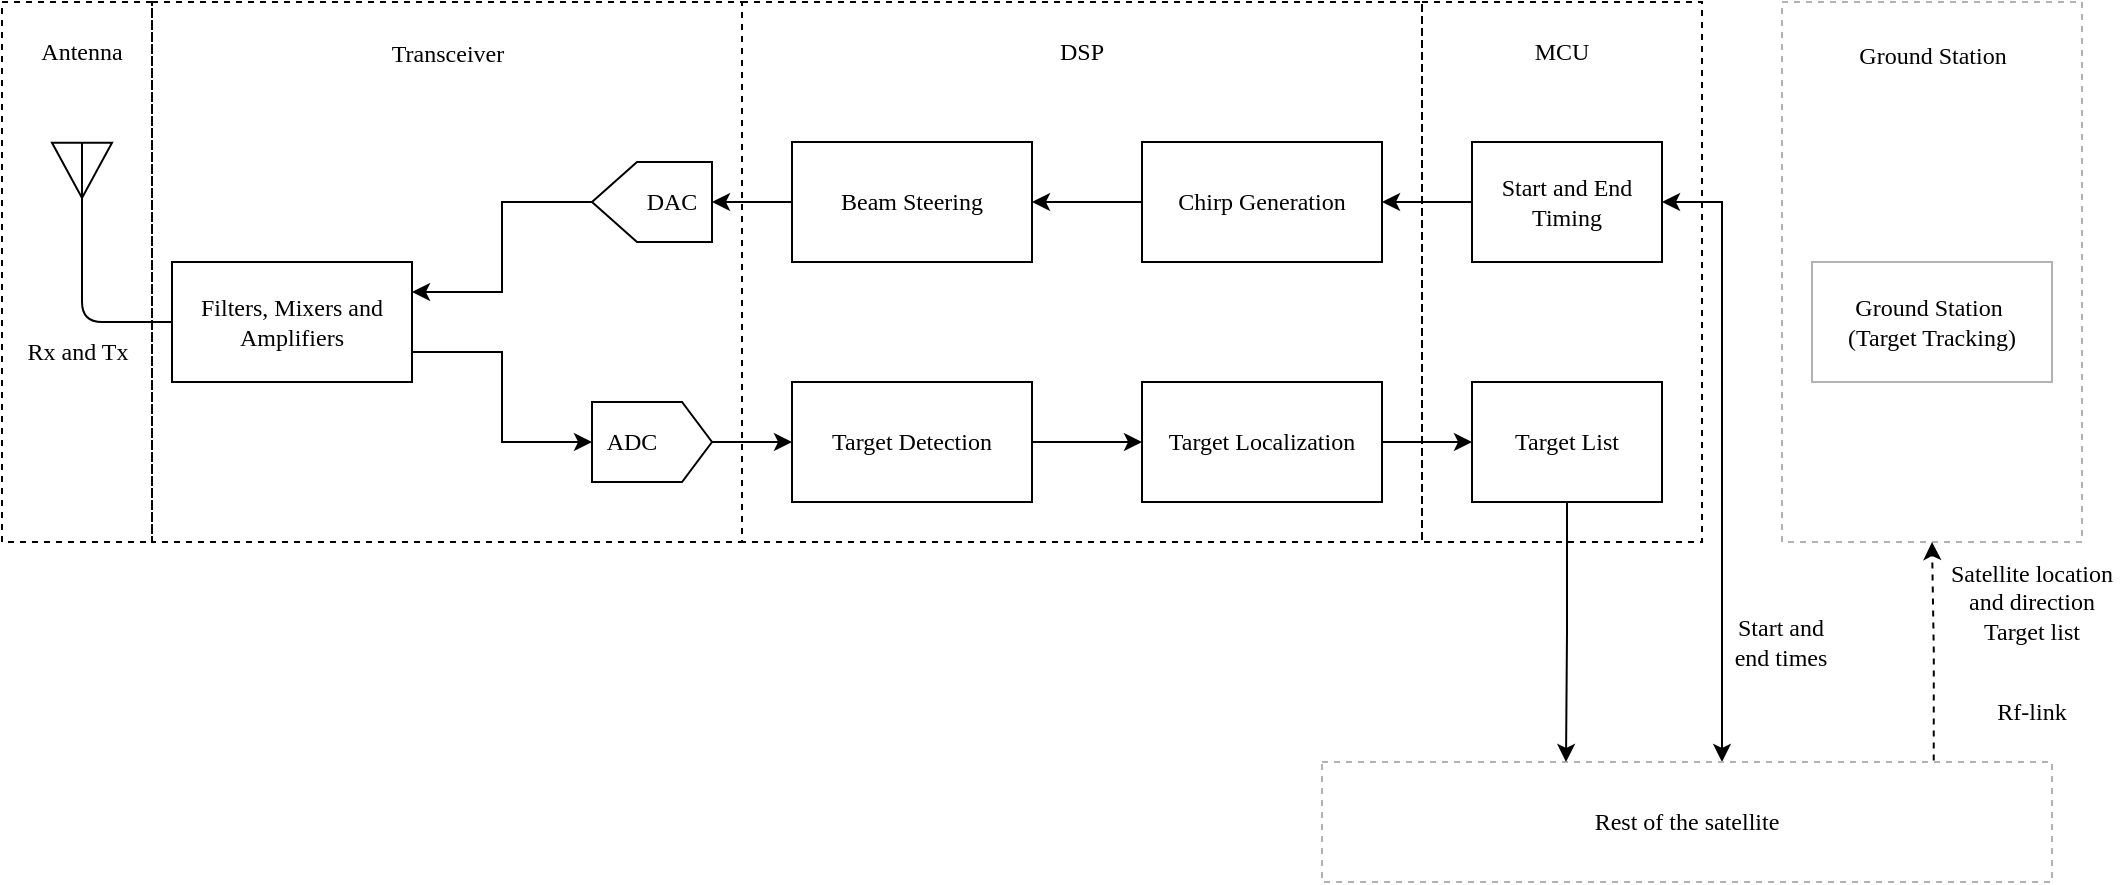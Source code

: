 <mxfile version="26.2.8">
  <diagram name="Page-1" id="DmDMtnHoKGEEPrb4R5d2">
    <mxGraphModel dx="1044" dy="574" grid="1" gridSize="10" guides="1" tooltips="1" connect="1" arrows="1" fold="1" page="1" pageScale="1" pageWidth="1169" pageHeight="1654" math="0" shadow="0">
      <root>
        <mxCell id="0" />
        <mxCell id="1" parent="0" />
        <mxCell id="UD4fD5zQZRy7qfz5CYqL-32" value="" style="rounded=0;whiteSpace=wrap;html=1;fillColor=none;dashed=1;fontFamily=modern;fontSource=https%3A%2F%2Fsourceforge.net%2Fprojects%2Fcm-unicode%2F;strokeColor=#B3B3B3;" parent="1" vertex="1">
          <mxGeometry x="950" y="130" width="150" height="270" as="geometry" />
        </mxCell>
        <mxCell id="UD4fD5zQZRy7qfz5CYqL-31" value="" style="rounded=0;whiteSpace=wrap;html=1;fillColor=none;dashed=1;fontFamily=modern;fontSource=https%3A%2F%2Fsourceforge.net%2Fprojects%2Fcm-unicode%2F;" parent="1" vertex="1">
          <mxGeometry x="770" y="130" width="140" height="270" as="geometry" />
        </mxCell>
        <mxCell id="UD4fD5zQZRy7qfz5CYqL-30" value="" style="rounded=0;whiteSpace=wrap;html=1;fillColor=none;dashed=1;fontFamily=modern;fontSource=https%3A%2F%2Fsourceforge.net%2Fprojects%2Fcm-unicode%2F;" parent="1" vertex="1">
          <mxGeometry x="430" y="130" width="340" height="270" as="geometry" />
        </mxCell>
        <mxCell id="UD4fD5zQZRy7qfz5CYqL-29" value="" style="rounded=0;whiteSpace=wrap;html=1;fillColor=none;dashed=1;fontFamily=modern;fontSource=https%3A%2F%2Fsourceforge.net%2Fprojects%2Fcm-unicode%2F;" parent="1" vertex="1">
          <mxGeometry x="135" y="130" width="295" height="270" as="geometry" />
        </mxCell>
        <mxCell id="UD4fD5zQZRy7qfz5CYqL-28" value="" style="rounded=0;whiteSpace=wrap;html=1;fillColor=none;dashed=1;fontFamily=modern;fontSource=https%3A%2F%2Fsourceforge.net%2Fprojects%2Fcm-unicode%2F;" parent="1" vertex="1">
          <mxGeometry x="60" y="130" width="75" height="270" as="geometry" />
        </mxCell>
        <mxCell id="UD4fD5zQZRy7qfz5CYqL-1" value="" style="verticalLabelPosition=bottom;shadow=0;dashed=0;align=center;html=1;verticalAlign=top;shape=mxgraph.electrical.radio.aerial_-_antenna_2;fontFamily=modern;fontSource=https%3A%2F%2Fsourceforge.net%2Fprojects%2Fcm-unicode%2F;" parent="1" vertex="1">
          <mxGeometry x="85" y="200" width="30" height="70" as="geometry" />
        </mxCell>
        <mxCell id="UD4fD5zQZRy7qfz5CYqL-16" style="edgeStyle=orthogonalEdgeStyle;rounded=0;orthogonalLoop=1;jettySize=auto;html=1;exitX=1;exitY=0.75;exitDx=0;exitDy=0;entryX=0.5;entryY=0;entryDx=0;entryDy=0;fontFamily=modern;fontSource=https%3A%2F%2Fsourceforge.net%2Fprojects%2Fcm-unicode%2F;" parent="1" source="UD4fD5zQZRy7qfz5CYqL-2" target="UD4fD5zQZRy7qfz5CYqL-7" edge="1">
          <mxGeometry relative="1" as="geometry" />
        </mxCell>
        <mxCell id="UD4fD5zQZRy7qfz5CYqL-2" value="Filters, Mixers and Amplifiers" style="rounded=0;whiteSpace=wrap;html=1;fontFamily=modern;fontSource=https%3A%2F%2Fsourceforge.net%2Fprojects%2Fcm-unicode%2F;" parent="1" vertex="1">
          <mxGeometry x="145" y="260" width="120" height="60" as="geometry" />
        </mxCell>
        <mxCell id="UD4fD5zQZRy7qfz5CYqL-11" style="edgeStyle=orthogonalEdgeStyle;rounded=0;orthogonalLoop=1;jettySize=auto;html=1;exitX=0;exitY=0.5;exitDx=0;exitDy=0;entryX=0.5;entryY=0;entryDx=0;entryDy=0;fontFamily=modern;fontSource=https%3A%2F%2Fsourceforge.net%2Fprojects%2Fcm-unicode%2F;" parent="1" source="UD4fD5zQZRy7qfz5CYqL-3" target="UD4fD5zQZRy7qfz5CYqL-6" edge="1">
          <mxGeometry relative="1" as="geometry" />
        </mxCell>
        <mxCell id="UD4fD5zQZRy7qfz5CYqL-3" value="Beam Steering" style="rounded=0;whiteSpace=wrap;html=1;fontFamily=modern;fontSource=https%3A%2F%2Fsourceforge.net%2Fprojects%2Fcm-unicode%2F;" parent="1" vertex="1">
          <mxGeometry x="455" y="200" width="120" height="60" as="geometry" />
        </mxCell>
        <mxCell id="UD4fD5zQZRy7qfz5CYqL-17" style="edgeStyle=orthogonalEdgeStyle;rounded=0;orthogonalLoop=1;jettySize=auto;html=1;exitX=0;exitY=0.5;exitDx=0;exitDy=0;fontFamily=modern;fontSource=https%3A%2F%2Fsourceforge.net%2Fprojects%2Fcm-unicode%2F;" parent="1" source="UD4fD5zQZRy7qfz5CYqL-4" target="UD4fD5zQZRy7qfz5CYqL-3" edge="1">
          <mxGeometry relative="1" as="geometry" />
        </mxCell>
        <mxCell id="UD4fD5zQZRy7qfz5CYqL-4" value="Chirp Generation" style="rounded=0;whiteSpace=wrap;html=1;fontFamily=modern;fontSource=https%3A%2F%2Fsourceforge.net%2Fprojects%2Fcm-unicode%2F;" parent="1" vertex="1">
          <mxGeometry x="630" y="200" width="120" height="60" as="geometry" />
        </mxCell>
        <mxCell id="UD4fD5zQZRy7qfz5CYqL-20" style="edgeStyle=orthogonalEdgeStyle;rounded=0;orthogonalLoop=1;jettySize=auto;html=1;exitX=1;exitY=0.5;exitDx=0;exitDy=0;entryX=0;entryY=0.5;entryDx=0;entryDy=0;fontFamily=modern;fontSource=https%3A%2F%2Fsourceforge.net%2Fprojects%2Fcm-unicode%2F;" parent="1" source="UD4fD5zQZRy7qfz5CYqL-5" target="UD4fD5zQZRy7qfz5CYqL-19" edge="1">
          <mxGeometry relative="1" as="geometry" />
        </mxCell>
        <mxCell id="UD4fD5zQZRy7qfz5CYqL-5" value="Target Detection" style="rounded=0;whiteSpace=wrap;html=1;fontFamily=modern;fontSource=https%3A%2F%2Fsourceforge.net%2Fprojects%2Fcm-unicode%2F;" parent="1" vertex="1">
          <mxGeometry x="455" y="320" width="120" height="60" as="geometry" />
        </mxCell>
        <mxCell id="UD4fD5zQZRy7qfz5CYqL-15" style="edgeStyle=orthogonalEdgeStyle;rounded=0;orthogonalLoop=1;jettySize=auto;html=1;exitX=0.5;exitY=1;exitDx=0;exitDy=0;entryX=1;entryY=0.25;entryDx=0;entryDy=0;fontFamily=modern;fontSource=https%3A%2F%2Fsourceforge.net%2Fprojects%2Fcm-unicode%2F;" parent="1" source="UD4fD5zQZRy7qfz5CYqL-6" target="UD4fD5zQZRy7qfz5CYqL-2" edge="1">
          <mxGeometry relative="1" as="geometry" />
        </mxCell>
        <mxCell id="UD4fD5zQZRy7qfz5CYqL-6" value="" style="shape=offPageConnector;whiteSpace=wrap;html=1;direction=south;fontFamily=modern;fontSource=https%3A%2F%2Fsourceforge.net%2Fprojects%2Fcm-unicode%2F;" parent="1" vertex="1">
          <mxGeometry x="355" y="210" width="60" height="40" as="geometry" />
        </mxCell>
        <mxCell id="UD4fD5zQZRy7qfz5CYqL-18" style="edgeStyle=orthogonalEdgeStyle;rounded=0;orthogonalLoop=1;jettySize=auto;html=1;exitX=0.5;exitY=1;exitDx=0;exitDy=0;entryX=0;entryY=0.5;entryDx=0;entryDy=0;fontFamily=modern;fontSource=https%3A%2F%2Fsourceforge.net%2Fprojects%2Fcm-unicode%2F;" parent="1" source="UD4fD5zQZRy7qfz5CYqL-7" target="UD4fD5zQZRy7qfz5CYqL-5" edge="1">
          <mxGeometry relative="1" as="geometry" />
        </mxCell>
        <mxCell id="UD4fD5zQZRy7qfz5CYqL-7" value="" style="shape=offPageConnector;whiteSpace=wrap;html=1;direction=north;size=0.25;fontFamily=modern;fontSource=https%3A%2F%2Fsourceforge.net%2Fprojects%2Fcm-unicode%2F;" parent="1" vertex="1">
          <mxGeometry x="355" y="330" width="60" height="40" as="geometry" />
        </mxCell>
        <mxCell id="UD4fD5zQZRy7qfz5CYqL-8" value="DAC" style="text;html=1;align=center;verticalAlign=middle;whiteSpace=wrap;rounded=0;fontFamily=modern;fontSource=https%3A%2F%2Fsourceforge.net%2Fprojects%2Fcm-unicode%2F;" parent="1" vertex="1">
          <mxGeometry x="365" y="215" width="60" height="30" as="geometry" />
        </mxCell>
        <mxCell id="UD4fD5zQZRy7qfz5CYqL-9" value="ADC" style="text;html=1;align=center;verticalAlign=middle;whiteSpace=wrap;rounded=0;fontFamily=modern;fontSource=https%3A%2F%2Fsourceforge.net%2Fprojects%2Fcm-unicode%2F;" parent="1" vertex="1">
          <mxGeometry x="345" y="335" width="60" height="30" as="geometry" />
        </mxCell>
        <mxCell id="UD4fD5zQZRy7qfz5CYqL-19" value="Target Localization" style="rounded=0;whiteSpace=wrap;html=1;fontFamily=modern;fontSource=https%3A%2F%2Fsourceforge.net%2Fprojects%2Fcm-unicode%2F;" parent="1" vertex="1">
          <mxGeometry x="630" y="320" width="120" height="60" as="geometry" />
        </mxCell>
        <mxCell id="UD4fD5zQZRy7qfz5CYqL-22" style="edgeStyle=orthogonalEdgeStyle;rounded=1;orthogonalLoop=1;jettySize=auto;html=1;exitX=0;exitY=0.5;exitDx=0;exitDy=0;entryX=0.5;entryY=1;entryDx=0;entryDy=0;entryPerimeter=0;curved=0;endArrow=none;startFill=0;fontFamily=modern;fontSource=https%3A%2F%2Fsourceforge.net%2Fprojects%2Fcm-unicode%2F;" parent="1" source="UD4fD5zQZRy7qfz5CYqL-2" target="UD4fD5zQZRy7qfz5CYqL-1" edge="1">
          <mxGeometry relative="1" as="geometry" />
        </mxCell>
        <mxCell id="UD4fD5zQZRy7qfz5CYqL-26" value="Ground Station&amp;nbsp;&lt;br&gt;(Target Tracking)" style="rounded=0;whiteSpace=wrap;html=1;fontFamily=modern;fontSource=https%3A%2F%2Fsourceforge.net%2Fprojects%2Fcm-unicode%2F;strokeColor=#B3B3B3;" parent="1" vertex="1">
          <mxGeometry x="965" y="260" width="120" height="60" as="geometry" />
        </mxCell>
        <mxCell id="UD4fD5zQZRy7qfz5CYqL-33" value="Antenna" style="text;html=1;align=center;verticalAlign=middle;whiteSpace=wrap;rounded=0;fontFamily=modern;fontSource=https%3A%2F%2Fsourceforge.net%2Fprojects%2Fcm-unicode%2F;" parent="1" vertex="1">
          <mxGeometry x="70" y="140" width="60" height="30" as="geometry" />
        </mxCell>
        <mxCell id="UD4fD5zQZRy7qfz5CYqL-34" value="Transceiver" style="text;html=1;align=center;verticalAlign=middle;whiteSpace=wrap;rounded=0;fontFamily=modern;fontSource=https%3A%2F%2Fsourceforge.net%2Fprojects%2Fcm-unicode%2F;" parent="1" vertex="1">
          <mxGeometry x="253" y="141" width="60" height="30" as="geometry" />
        </mxCell>
        <mxCell id="UD4fD5zQZRy7qfz5CYqL-35" value="DSP" style="text;html=1;align=center;verticalAlign=middle;whiteSpace=wrap;rounded=0;fontFamily=modern;fontSource=https%3A%2F%2Fsourceforge.net%2Fprojects%2Fcm-unicode%2F;" parent="1" vertex="1">
          <mxGeometry x="570" y="140" width="60" height="30" as="geometry" />
        </mxCell>
        <mxCell id="UD4fD5zQZRy7qfz5CYqL-36" value="MCU" style="text;html=1;align=center;verticalAlign=middle;whiteSpace=wrap;rounded=0;fontFamily=modern;fontSource=https%3A%2F%2Fsourceforge.net%2Fprojects%2Fcm-unicode%2F;" parent="1" vertex="1">
          <mxGeometry x="810" y="140" width="60" height="30" as="geometry" />
        </mxCell>
        <mxCell id="UD4fD5zQZRy7qfz5CYqL-37" value="Ground Station" style="text;html=1;align=center;verticalAlign=middle;whiteSpace=wrap;rounded=0;fontFamily=modern;fontSource=https%3A%2F%2Fsourceforge.net%2Fprojects%2Fcm-unicode%2F;" parent="1" vertex="1">
          <mxGeometry x="981.5" y="142" width="87" height="30" as="geometry" />
        </mxCell>
        <mxCell id="WBVSRewkK7RVORoQDDOq-11" style="edgeStyle=orthogonalEdgeStyle;rounded=0;orthogonalLoop=1;jettySize=auto;html=1;exitX=0.838;exitY=-0.013;exitDx=0;exitDy=0;entryX=0.5;entryY=1;entryDx=0;entryDy=0;dashed=1;fontFamily=modern;fontSource=https%3A%2F%2Fsourceforge.net%2Fprojects%2Fcm-unicode%2F;exitPerimeter=0;" parent="1" source="WBVSRewkK7RVORoQDDOq-1" target="UD4fD5zQZRy7qfz5CYqL-32" edge="1">
          <mxGeometry relative="1" as="geometry">
            <Array as="points" />
          </mxGeometry>
        </mxCell>
        <mxCell id="WBVSRewkK7RVORoQDDOq-21" style="edgeStyle=orthogonalEdgeStyle;rounded=0;orthogonalLoop=1;jettySize=auto;html=1;entryX=1;entryY=0.5;entryDx=0;entryDy=0;startArrow=classic;startFill=1;fontFamily=modern;fontSource=https%3A%2F%2Fsourceforge.net%2Fprojects%2Fcm-unicode%2F;" parent="1" target="WBVSRewkK7RVORoQDDOq-14" edge="1">
          <mxGeometry relative="1" as="geometry">
            <mxPoint x="920" y="510" as="sourcePoint" />
            <Array as="points">
              <mxPoint x="920" y="510" />
              <mxPoint x="920" y="230" />
            </Array>
          </mxGeometry>
        </mxCell>
        <mxCell id="WBVSRewkK7RVORoQDDOq-1" value="Rest of the satellite" style="rounded=0;whiteSpace=wrap;html=1;dashed=1;fontFamily=modern;fontSource=https%3A%2F%2Fsourceforge.net%2Fprojects%2Fcm-unicode%2F;strokeColor=#B3B3B3;" parent="1" vertex="1">
          <mxGeometry x="720" y="510" width="365" height="60" as="geometry" />
        </mxCell>
        <mxCell id="WBVSRewkK7RVORoQDDOq-6" value="Start and end times" style="text;html=1;align=center;verticalAlign=middle;whiteSpace=wrap;rounded=0;fontFamily=modern;fontSource=https%3A%2F%2Fsourceforge.net%2Fprojects%2Fcm-unicode%2F;" parent="1" vertex="1">
          <mxGeometry x="916.5" y="430" width="65" height="40" as="geometry" />
        </mxCell>
        <mxCell id="WBVSRewkK7RVORoQDDOq-9" value="&lt;div&gt;Satellite location and direction&lt;br&gt;Target list&lt;/div&gt;" style="text;html=1;align=center;verticalAlign=middle;whiteSpace=wrap;rounded=0;fontFamily=modern;fontSource=https%3A%2F%2Fsourceforge.net%2Fprojects%2Fcm-unicode%2F;" parent="1" vertex="1">
          <mxGeometry x="1030" y="412.5" width="90" height="35" as="geometry" />
        </mxCell>
        <mxCell id="WBVSRewkK7RVORoQDDOq-15" style="edgeStyle=orthogonalEdgeStyle;rounded=0;orthogonalLoop=1;jettySize=auto;html=1;exitX=0;exitY=0.5;exitDx=0;exitDy=0;entryX=1;entryY=0.5;entryDx=0;entryDy=0;fontFamily=modern;fontSource=https%3A%2F%2Fsourceforge.net%2Fprojects%2Fcm-unicode%2F;" parent="1" source="WBVSRewkK7RVORoQDDOq-14" target="UD4fD5zQZRy7qfz5CYqL-4" edge="1">
          <mxGeometry relative="1" as="geometry" />
        </mxCell>
        <mxCell id="WBVSRewkK7RVORoQDDOq-14" value="Start and End Timing" style="rounded=0;whiteSpace=wrap;html=1;fontFamily=modern;fontSource=https%3A%2F%2Fsourceforge.net%2Fprojects%2Fcm-unicode%2F;" parent="1" vertex="1">
          <mxGeometry x="795" y="200" width="95" height="60" as="geometry" />
        </mxCell>
        <mxCell id="WBVSRewkK7RVORoQDDOq-19" style="edgeStyle=orthogonalEdgeStyle;rounded=0;orthogonalLoop=1;jettySize=auto;html=1;exitX=0.5;exitY=1;exitDx=0;exitDy=0;fontFamily=modern;fontSource=https%3A%2F%2Fsourceforge.net%2Fprojects%2Fcm-unicode%2F;" parent="1" source="WBVSRewkK7RVORoQDDOq-17" target="WBVSRewkK7RVORoQDDOq-1" edge="1">
          <mxGeometry relative="1" as="geometry">
            <Array as="points">
              <mxPoint x="842" y="445" />
              <mxPoint x="842" y="445" />
            </Array>
          </mxGeometry>
        </mxCell>
        <mxCell id="WBVSRewkK7RVORoQDDOq-17" value="Target List" style="rounded=0;whiteSpace=wrap;html=1;fontFamily=modern;fontSource=https%3A%2F%2Fsourceforge.net%2Fprojects%2Fcm-unicode%2F;" parent="1" vertex="1">
          <mxGeometry x="795" y="320" width="95" height="60" as="geometry" />
        </mxCell>
        <mxCell id="WBVSRewkK7RVORoQDDOq-18" style="edgeStyle=orthogonalEdgeStyle;rounded=0;orthogonalLoop=1;jettySize=auto;html=1;exitX=1;exitY=0.5;exitDx=0;exitDy=0;entryX=0;entryY=0.5;entryDx=0;entryDy=0;jumpStyle=arc;fontFamily=modern;fontSource=https%3A%2F%2Fsourceforge.net%2Fprojects%2Fcm-unicode%2F;" parent="1" source="UD4fD5zQZRy7qfz5CYqL-19" target="WBVSRewkK7RVORoQDDOq-17" edge="1">
          <mxGeometry relative="1" as="geometry" />
        </mxCell>
        <mxCell id="WBVSRewkK7RVORoQDDOq-23" value="Rf-link" style="text;html=1;align=center;verticalAlign=middle;whiteSpace=wrap;rounded=0;fontFamily=modern;fontSource=https%3A%2F%2Fsourceforge.net%2Fprojects%2Fcm-unicode%2F;" parent="1" vertex="1">
          <mxGeometry x="1045" y="470" width="60" height="30" as="geometry" />
        </mxCell>
        <mxCell id="WBVSRewkK7RVORoQDDOq-24" value="Rx and Tx" style="text;html=1;align=center;verticalAlign=middle;whiteSpace=wrap;rounded=0;fontFamily=modern;fontSource=https%3A%2F%2Fsourceforge.net%2Fprojects%2Fcm-unicode%2F;" parent="1" vertex="1">
          <mxGeometry x="68" y="290" width="60" height="30" as="geometry" />
        </mxCell>
      </root>
    </mxGraphModel>
  </diagram>
</mxfile>
